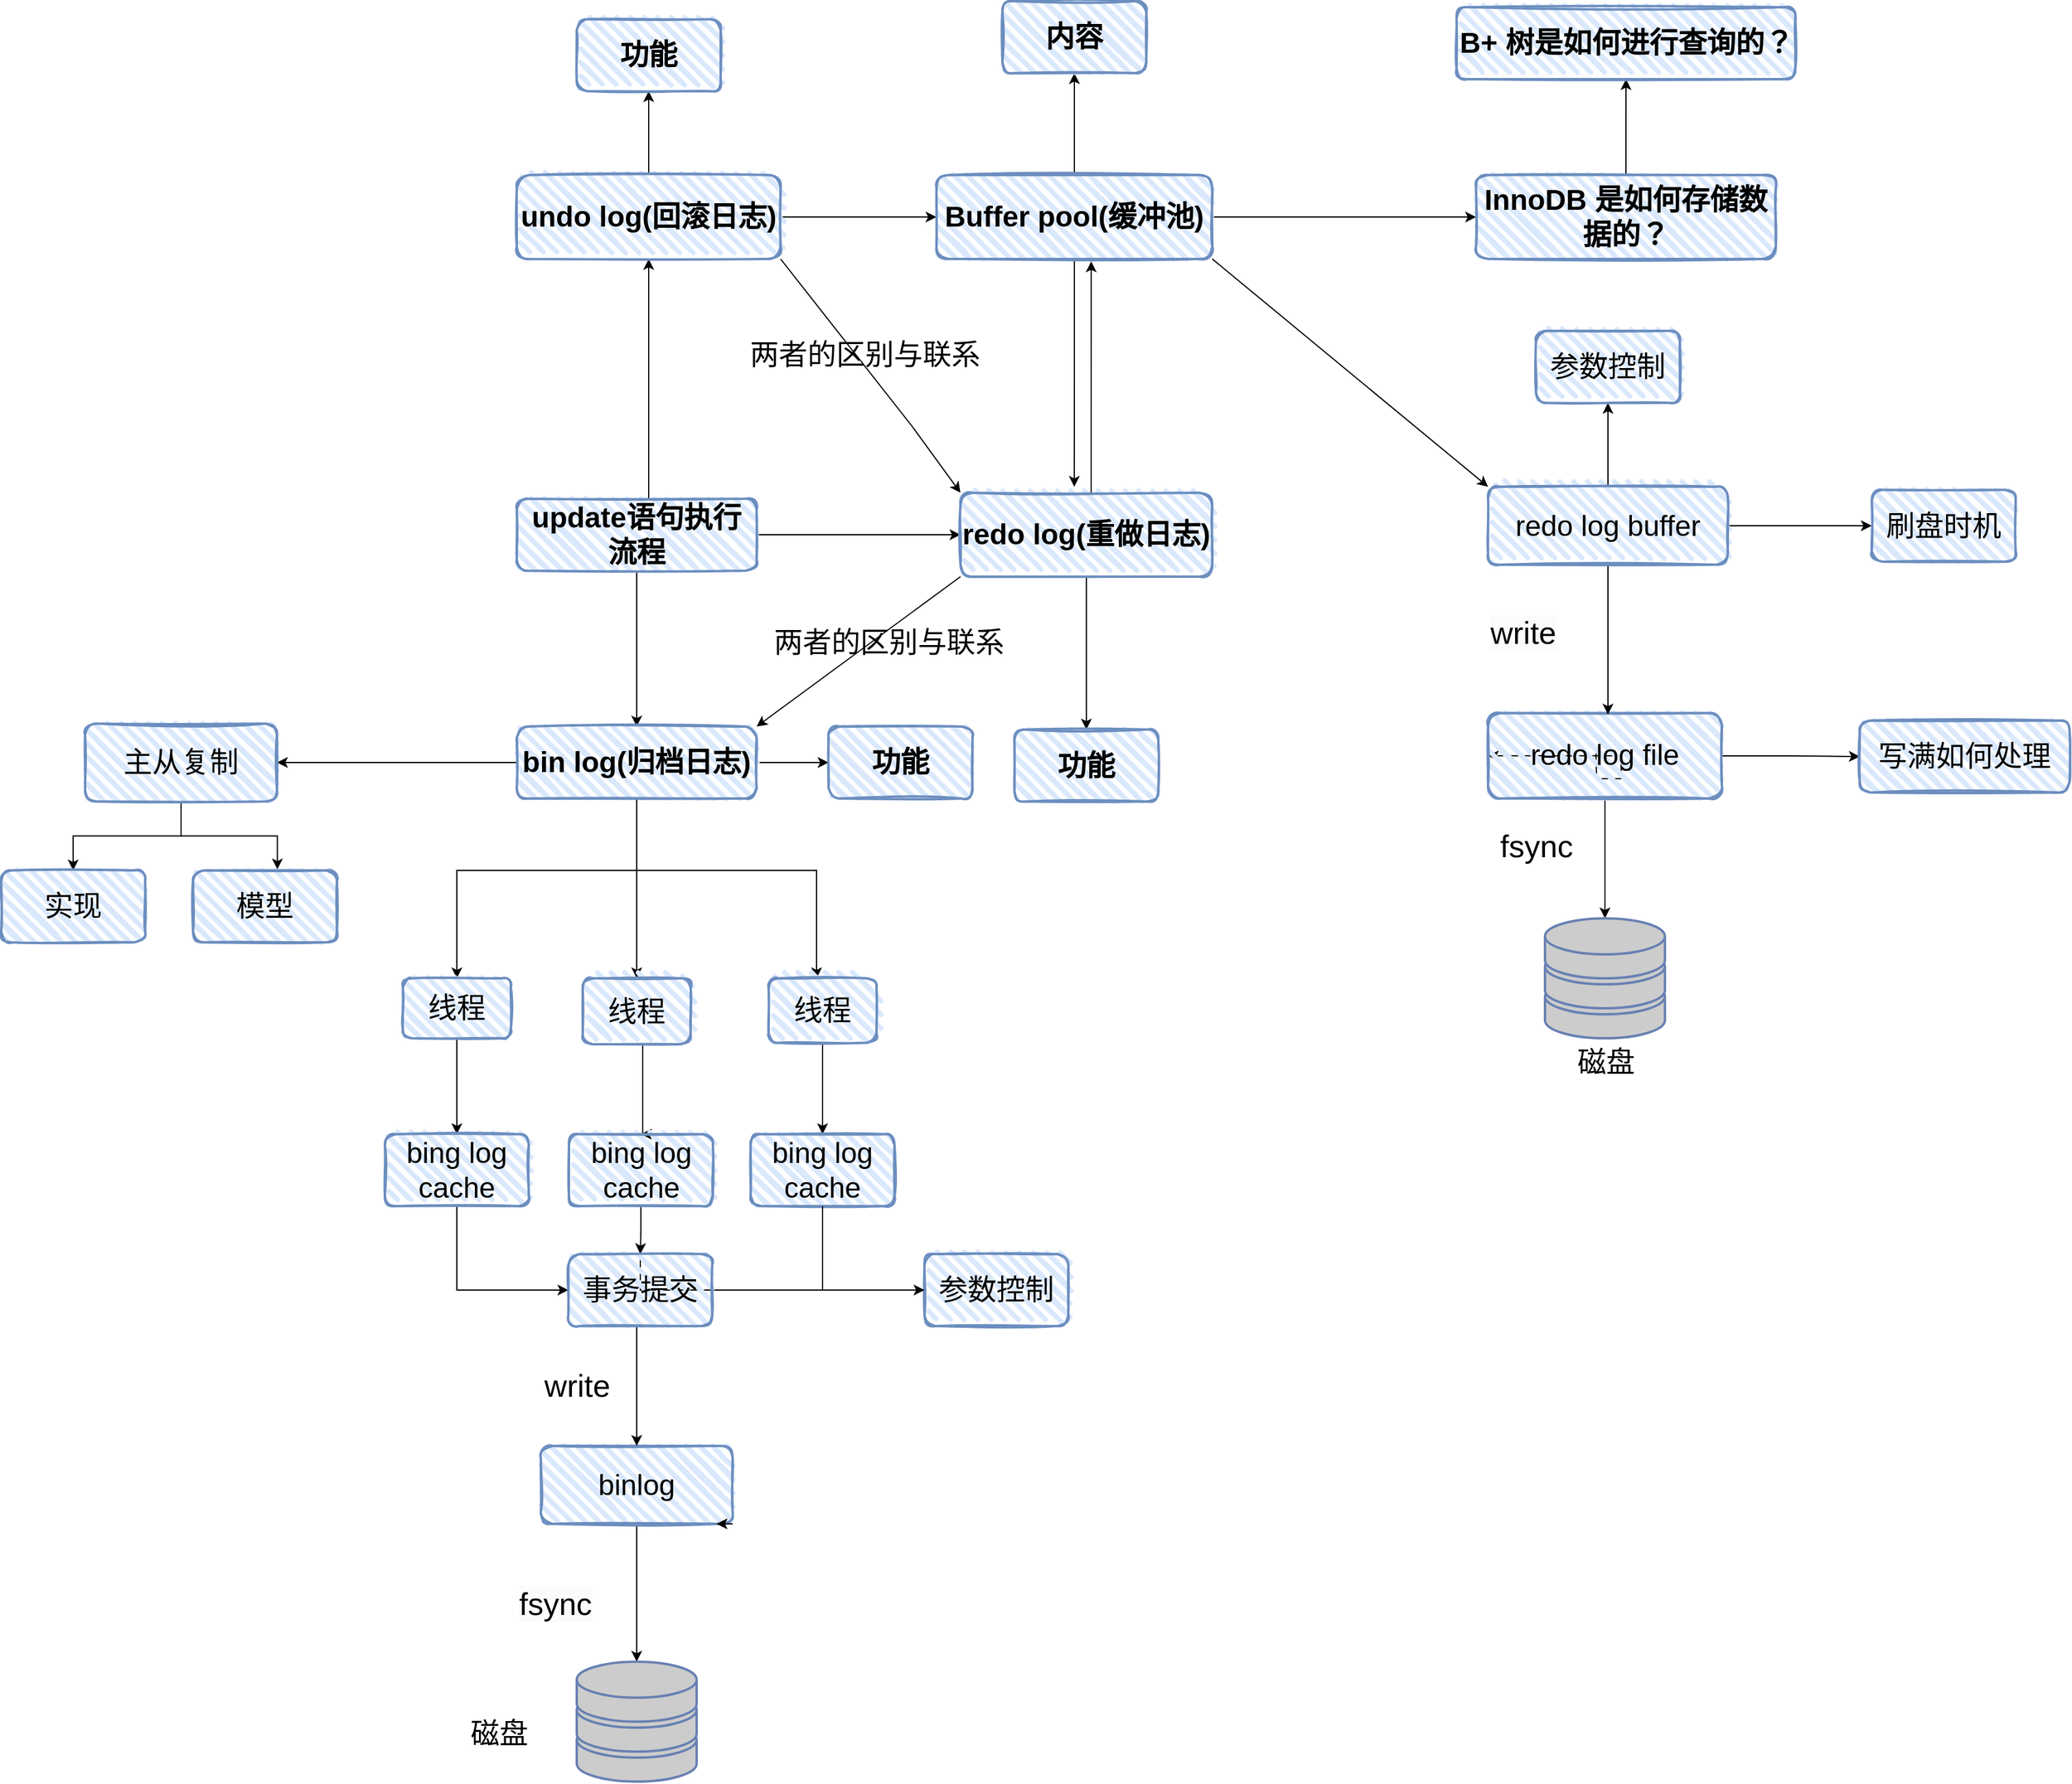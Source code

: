<mxfile version="20.8.16" type="github">
  <diagram id="e7usdUpXo5iLbDfutmgl" name="第 1 页">
    <mxGraphModel dx="3084" dy="2359" grid="1" gridSize="10" guides="1" tooltips="1" connect="1" arrows="1" fold="1" page="1" pageScale="1" pageWidth="827" pageHeight="1169" math="0" shadow="0">
      <root>
        <mxCell id="0" />
        <mxCell id="1" parent="0" />
        <mxCell id="0c3AmFxdO18scSqZdb3u-10" style="edgeStyle=orthogonalEdgeStyle;rounded=0;orthogonalLoop=1;jettySize=auto;html=1;entryX=0.5;entryY=1;entryDx=0;entryDy=0;" parent="1" source="0c3AmFxdO18scSqZdb3u-2" target="0c3AmFxdO18scSqZdb3u-4" edge="1">
          <mxGeometry relative="1" as="geometry">
            <Array as="points">
              <mxPoint x="420" y="230" />
              <mxPoint x="420" y="230" />
            </Array>
          </mxGeometry>
        </mxCell>
        <mxCell id="0c3AmFxdO18scSqZdb3u-11" style="edgeStyle=orthogonalEdgeStyle;rounded=0;orthogonalLoop=1;jettySize=auto;html=1;entryX=0;entryY=0.5;entryDx=0;entryDy=0;" parent="1" source="0c3AmFxdO18scSqZdb3u-2" target="0c3AmFxdO18scSqZdb3u-6" edge="1">
          <mxGeometry relative="1" as="geometry" />
        </mxCell>
        <mxCell id="LtfJeAL9DBpkxnp7Dvny-33" style="edgeStyle=orthogonalEdgeStyle;rounded=0;orthogonalLoop=1;jettySize=auto;html=1;entryX=0.5;entryY=0;entryDx=0;entryDy=0;fontSize=24;" edge="1" parent="1" source="0c3AmFxdO18scSqZdb3u-2" target="ASMzy9aAmaaJTqnwQeLn-1">
          <mxGeometry relative="1" as="geometry" />
        </mxCell>
        <mxCell id="0c3AmFxdO18scSqZdb3u-2" value="update语句执行流程" style="rounded=1;whiteSpace=wrap;html=1;strokeWidth=2;fillWeight=4;hachureGap=8;hachureAngle=45;fillColor=#dae8fc;sketch=1;glass=0;strokeColor=#6c8ebf;fontSize=24;fontStyle=1" parent="1" vertex="1">
          <mxGeometry x="310" y="290" width="200" height="60" as="geometry" />
        </mxCell>
        <mxCell id="0c3AmFxdO18scSqZdb3u-12" style="edgeStyle=orthogonalEdgeStyle;rounded=0;orthogonalLoop=1;jettySize=auto;html=1;entryX=0;entryY=0.5;entryDx=0;entryDy=0;" parent="1" source="0c3AmFxdO18scSqZdb3u-4" target="0c3AmFxdO18scSqZdb3u-9" edge="1">
          <mxGeometry relative="1" as="geometry" />
        </mxCell>
        <mxCell id="LtfJeAL9DBpkxnp7Dvny-20" value="" style="edgeStyle=orthogonalEdgeStyle;rounded=0;orthogonalLoop=1;jettySize=auto;html=1;" edge="1" parent="1" source="0c3AmFxdO18scSqZdb3u-4" target="LtfJeAL9DBpkxnp7Dvny-19">
          <mxGeometry relative="1" as="geometry" />
        </mxCell>
        <mxCell id="0c3AmFxdO18scSqZdb3u-4" value="undo log(回滚日志)" style="rounded=1;whiteSpace=wrap;html=1;strokeWidth=2;fillWeight=4;hachureGap=8;hachureAngle=45;fillColor=#dae8fc;sketch=1;glass=0;strokeColor=#6c8ebf;fontSize=24;fontStyle=1" parent="1" vertex="1">
          <mxGeometry x="310" y="20" width="220" height="70" as="geometry" />
        </mxCell>
        <mxCell id="0c3AmFxdO18scSqZdb3u-50" style="edgeStyle=orthogonalEdgeStyle;rounded=0;orthogonalLoop=1;jettySize=auto;html=1;entryX=0.561;entryY=1.029;entryDx=0;entryDy=0;entryPerimeter=0;fontSize=24;" parent="1" source="0c3AmFxdO18scSqZdb3u-6" target="0c3AmFxdO18scSqZdb3u-9" edge="1">
          <mxGeometry relative="1" as="geometry">
            <Array as="points">
              <mxPoint x="789" y="230" />
              <mxPoint x="789" y="230" />
            </Array>
          </mxGeometry>
        </mxCell>
        <mxCell id="LtfJeAL9DBpkxnp7Dvny-28" value="" style="edgeStyle=orthogonalEdgeStyle;rounded=0;orthogonalLoop=1;jettySize=auto;html=1;fontSize=24;" edge="1" parent="1" source="0c3AmFxdO18scSqZdb3u-6" target="LtfJeAL9DBpkxnp7Dvny-27">
          <mxGeometry relative="1" as="geometry" />
        </mxCell>
        <mxCell id="0c3AmFxdO18scSqZdb3u-6" value="redo log(重做日志)" style="rounded=1;whiteSpace=wrap;html=1;strokeWidth=2;fillWeight=4;hachureGap=8;hachureAngle=45;fillColor=#dae8fc;sketch=1;glass=0;strokeColor=#6c8ebf;fontSize=24;fontStyle=1" parent="1" vertex="1">
          <mxGeometry x="680" y="285" width="210" height="70" as="geometry" />
        </mxCell>
        <mxCell id="0c3AmFxdO18scSqZdb3u-14" value="" style="edgeStyle=orthogonalEdgeStyle;rounded=0;orthogonalLoop=1;jettySize=auto;html=1;" parent="1" source="0c3AmFxdO18scSqZdb3u-9" target="0c3AmFxdO18scSqZdb3u-13" edge="1">
          <mxGeometry relative="1" as="geometry" />
        </mxCell>
        <mxCell id="0c3AmFxdO18scSqZdb3u-19" style="edgeStyle=orthogonalEdgeStyle;rounded=0;orthogonalLoop=1;jettySize=auto;html=1;entryX=0.452;entryY=-0.071;entryDx=0;entryDy=0;entryPerimeter=0;" parent="1" source="0c3AmFxdO18scSqZdb3u-9" target="0c3AmFxdO18scSqZdb3u-6" edge="1">
          <mxGeometry relative="1" as="geometry" />
        </mxCell>
        <mxCell id="LtfJeAL9DBpkxnp7Dvny-26" value="" style="edgeStyle=orthogonalEdgeStyle;rounded=0;orthogonalLoop=1;jettySize=auto;html=1;fontSize=24;" edge="1" parent="1" source="0c3AmFxdO18scSqZdb3u-9" target="LtfJeAL9DBpkxnp7Dvny-25">
          <mxGeometry relative="1" as="geometry" />
        </mxCell>
        <mxCell id="0c3AmFxdO18scSqZdb3u-9" value="Buffer pool(缓冲池)" style="rounded=1;whiteSpace=wrap;html=1;strokeWidth=2;fillWeight=4;hachureGap=8;hachureAngle=45;fillColor=#dae8fc;sketch=1;glass=0;strokeColor=#6c8ebf;fontSize=24;fontStyle=1" parent="1" vertex="1">
          <mxGeometry x="660" y="20" width="230" height="70" as="geometry" />
        </mxCell>
        <mxCell id="0c3AmFxdO18scSqZdb3u-18" value="" style="edgeStyle=orthogonalEdgeStyle;rounded=0;orthogonalLoop=1;jettySize=auto;html=1;" parent="1" source="0c3AmFxdO18scSqZdb3u-13" target="0c3AmFxdO18scSqZdb3u-17" edge="1">
          <mxGeometry relative="1" as="geometry" />
        </mxCell>
        <mxCell id="0c3AmFxdO18scSqZdb3u-13" value="InnoDB 是如何存储数据的？" style="whiteSpace=wrap;html=1;fontSize=24;fillColor=#dae8fc;strokeColor=#6c8ebf;rounded=1;strokeWidth=2;fillWeight=4;hachureGap=8;hachureAngle=45;sketch=1;glass=0;fontStyle=1;" parent="1" vertex="1">
          <mxGeometry x="1110" y="20" width="250" height="70" as="geometry" />
        </mxCell>
        <mxCell id="0c3AmFxdO18scSqZdb3u-17" value="B+ 树是如何进行查询的？" style="whiteSpace=wrap;html=1;fontSize=24;fillColor=#dae8fc;strokeColor=#6c8ebf;rounded=1;strokeWidth=2;fillWeight=4;hachureGap=8;hachureAngle=45;sketch=1;glass=0;fontStyle=1;" parent="1" vertex="1">
          <mxGeometry x="1093.75" y="-120" width="282.5" height="60" as="geometry" />
        </mxCell>
        <mxCell id="0c3AmFxdO18scSqZdb3u-22" value="" style="endArrow=classic;html=1;rounded=0;entryX=0;entryY=0;entryDx=0;entryDy=0;exitX=1;exitY=1;exitDx=0;exitDy=0;" parent="1" source="0c3AmFxdO18scSqZdb3u-4" target="0c3AmFxdO18scSqZdb3u-6" edge="1">
          <mxGeometry width="50" height="50" relative="1" as="geometry">
            <mxPoint x="570" y="200" as="sourcePoint" />
            <mxPoint x="640" y="160" as="targetPoint" />
            <Array as="points">
              <mxPoint x="640" y="230" />
            </Array>
          </mxGeometry>
        </mxCell>
        <mxCell id="0c3AmFxdO18scSqZdb3u-44" style="edgeStyle=orthogonalEdgeStyle;rounded=0;orthogonalLoop=1;jettySize=auto;html=1;entryX=0;entryY=0.5;entryDx=0;entryDy=0;fontSize=24;" parent="1" target="0c3AmFxdO18scSqZdb3u-30" edge="1">
          <mxGeometry relative="1" as="geometry">
            <mxPoint x="1210" y="502.5" as="sourcePoint" />
          </mxGeometry>
        </mxCell>
        <mxCell id="0c3AmFxdO18scSqZdb3u-56" style="edgeStyle=orthogonalEdgeStyle;rounded=0;orthogonalLoop=1;jettySize=auto;html=1;entryX=0;entryY=0.5;entryDx=0;entryDy=0;fontSize=24;" parent="1" source="0c3AmFxdO18scSqZdb3u-30" target="0c3AmFxdO18scSqZdb3u-48" edge="1">
          <mxGeometry relative="1" as="geometry" />
        </mxCell>
        <mxCell id="0c3AmFxdO18scSqZdb3u-59" style="edgeStyle=orthogonalEdgeStyle;rounded=0;orthogonalLoop=1;jettySize=auto;html=1;entryX=0.5;entryY=0;entryDx=0;entryDy=0;entryPerimeter=0;fontSize=24;" parent="1" source="0c3AmFxdO18scSqZdb3u-30" target="0c3AmFxdO18scSqZdb3u-58" edge="1">
          <mxGeometry relative="1" as="geometry" />
        </mxCell>
        <mxCell id="0c3AmFxdO18scSqZdb3u-30" value="redo log file" style="whiteSpace=wrap;html=1;fontSize=24;fillColor=#dae8fc;strokeColor=#6c8ebf;rounded=1;glass=0;sketch=1;fillWeight=4;hachureGap=8;hachureAngle=45;strokeWidth=2;" parent="1" vertex="1">
          <mxGeometry x="1120" y="468.75" width="195" height="71.25" as="geometry" />
        </mxCell>
        <mxCell id="0c3AmFxdO18scSqZdb3u-48" value="写满如何处理" style="whiteSpace=wrap;html=1;fontSize=24;fillColor=#dae8fc;strokeColor=#6c8ebf;rounded=1;glass=0;sketch=1;fillWeight=4;hachureGap=8;hachureAngle=45;strokeWidth=2;" parent="1" vertex="1">
          <mxGeometry x="1430" y="475" width="175" height="60" as="geometry" />
        </mxCell>
        <mxCell id="0c3AmFxdO18scSqZdb3u-55" style="edgeStyle=orthogonalEdgeStyle;rounded=0;orthogonalLoop=1;jettySize=auto;html=1;fontSize=24;" parent="1" source="0c3AmFxdO18scSqZdb3u-52" edge="1">
          <mxGeometry relative="1" as="geometry">
            <mxPoint x="1220" y="470" as="targetPoint" />
            <Array as="points">
              <mxPoint x="1220" y="400" />
              <mxPoint x="1220" y="400" />
            </Array>
          </mxGeometry>
        </mxCell>
        <mxCell id="LtfJeAL9DBpkxnp7Dvny-30" value="" style="edgeStyle=orthogonalEdgeStyle;rounded=0;orthogonalLoop=1;jettySize=auto;html=1;fontSize=24;" edge="1" parent="1" source="0c3AmFxdO18scSqZdb3u-52" target="LtfJeAL9DBpkxnp7Dvny-29">
          <mxGeometry relative="1" as="geometry" />
        </mxCell>
        <mxCell id="LtfJeAL9DBpkxnp7Dvny-32" value="" style="edgeStyle=orthogonalEdgeStyle;rounded=0;orthogonalLoop=1;jettySize=auto;html=1;fontSize=24;" edge="1" parent="1" source="0c3AmFxdO18scSqZdb3u-52" target="LtfJeAL9DBpkxnp7Dvny-31">
          <mxGeometry relative="1" as="geometry" />
        </mxCell>
        <mxCell id="0c3AmFxdO18scSqZdb3u-52" value="redo log buffer" style="whiteSpace=wrap;html=1;rounded=1;glass=0;sketch=1;fillWeight=4;hachureGap=8;hachureAngle=45;strokeColor=#6c8ebf;strokeWidth=2;fontFamily=Helvetica;fontSize=24;fontColor=default;fillColor=#dae8fc;" parent="1" vertex="1">
          <mxGeometry x="1120" y="280" width="200" height="65" as="geometry" />
        </mxCell>
        <mxCell id="0c3AmFxdO18scSqZdb3u-53" value="" style="endArrow=classic;html=1;rounded=0;fontSize=24;exitX=1;exitY=1;exitDx=0;exitDy=0;" parent="1" source="0c3AmFxdO18scSqZdb3u-9" edge="1">
          <mxGeometry width="50" height="50" relative="1" as="geometry">
            <mxPoint x="1090" y="250" as="sourcePoint" />
            <mxPoint x="1120" y="280" as="targetPoint" />
          </mxGeometry>
        </mxCell>
        <mxCell id="0c3AmFxdO18scSqZdb3u-58" value="" style="fontColor=#0066CC;verticalAlign=top;verticalLabelPosition=bottom;labelPosition=center;align=center;html=1;outlineConnect=0;fillColor=#CCCCCC;strokeColor=#6881B3;gradientColor=none;gradientDirection=north;strokeWidth=2;shape=mxgraph.networks.storage;fontSize=24;" parent="1" vertex="1">
          <mxGeometry x="1167.5" y="640" width="100" height="100" as="geometry" />
        </mxCell>
        <mxCell id="0c3AmFxdO18scSqZdb3u-60" value="磁盘" style="text;html=1;align=center;verticalAlign=middle;resizable=0;points=[];autosize=1;strokeColor=none;fillColor=none;fontSize=24;" parent="1" vertex="1">
          <mxGeometry x="1182.5" y="740" width="70" height="40" as="geometry" />
        </mxCell>
        <mxCell id="LtfJeAL9DBpkxnp7Dvny-4" style="edgeStyle=orthogonalEdgeStyle;rounded=0;orthogonalLoop=1;jettySize=auto;html=1;entryX=0.5;entryY=0;entryDx=0;entryDy=0;" edge="1" parent="1" source="ASMzy9aAmaaJTqnwQeLn-1" target="RjXducxcz7Og2gROmxH5-5">
          <mxGeometry relative="1" as="geometry">
            <Array as="points">
              <mxPoint x="410" y="600" />
              <mxPoint x="260" y="600" />
              <mxPoint x="260" y="690" />
            </Array>
          </mxGeometry>
        </mxCell>
        <mxCell id="LtfJeAL9DBpkxnp7Dvny-5" style="edgeStyle=orthogonalEdgeStyle;rounded=0;orthogonalLoop=1;jettySize=auto;html=1;entryX=0.5;entryY=0;entryDx=0;entryDy=0;" edge="1" parent="1" source="ASMzy9aAmaaJTqnwQeLn-1" target="RjXducxcz7Og2gROmxH5-7">
          <mxGeometry relative="1" as="geometry">
            <Array as="points">
              <mxPoint x="410" y="660" />
            </Array>
          </mxGeometry>
        </mxCell>
        <mxCell id="LtfJeAL9DBpkxnp7Dvny-7" style="edgeStyle=orthogonalEdgeStyle;rounded=0;orthogonalLoop=1;jettySize=auto;html=1;" edge="1" parent="1" source="ASMzy9aAmaaJTqnwQeLn-1" target="RjXducxcz7Og2gROmxH5-6">
          <mxGeometry relative="1" as="geometry">
            <Array as="points">
              <mxPoint x="410" y="600" />
              <mxPoint x="560" y="600" />
            </Array>
          </mxGeometry>
        </mxCell>
        <mxCell id="LtfJeAL9DBpkxnp7Dvny-35" style="edgeStyle=orthogonalEdgeStyle;rounded=0;orthogonalLoop=1;jettySize=auto;html=1;entryX=1;entryY=0.5;entryDx=0;entryDy=0;fontSize=24;" edge="1" parent="1" source="ASMzy9aAmaaJTqnwQeLn-1" target="ASMzy9aAmaaJTqnwQeLn-6">
          <mxGeometry relative="1" as="geometry" />
        </mxCell>
        <mxCell id="LtfJeAL9DBpkxnp7Dvny-46" value="" style="edgeStyle=orthogonalEdgeStyle;rounded=0;orthogonalLoop=1;jettySize=auto;html=1;fontSize=24;" edge="1" parent="1" source="ASMzy9aAmaaJTqnwQeLn-1" target="LtfJeAL9DBpkxnp7Dvny-45">
          <mxGeometry relative="1" as="geometry" />
        </mxCell>
        <mxCell id="ASMzy9aAmaaJTqnwQeLn-1" value="bin log(归档日志)" style="rounded=1;whiteSpace=wrap;html=1;strokeWidth=2;fillWeight=4;hachureGap=8;hachureAngle=45;fillColor=#dae8fc;sketch=1;glass=0;strokeColor=#6c8ebf;fontSize=24;fontStyle=1" parent="1" vertex="1">
          <mxGeometry x="310" y="480" width="200" height="60" as="geometry" />
        </mxCell>
        <mxCell id="LtfJeAL9DBpkxnp7Dvny-13" value="" style="edgeStyle=orthogonalEdgeStyle;rounded=0;orthogonalLoop=1;jettySize=auto;html=1;" edge="1" parent="1" source="ASMzy9aAmaaJTqnwQeLn-6" target="LtfJeAL9DBpkxnp7Dvny-12">
          <mxGeometry relative="1" as="geometry" />
        </mxCell>
        <mxCell id="LtfJeAL9DBpkxnp7Dvny-36" style="edgeStyle=orthogonalEdgeStyle;rounded=0;orthogonalLoop=1;jettySize=auto;html=1;entryX=0.586;entryY=-0.014;entryDx=0;entryDy=0;entryPerimeter=0;fontSize=24;" edge="1" parent="1" source="ASMzy9aAmaaJTqnwQeLn-6" target="LtfJeAL9DBpkxnp7Dvny-15">
          <mxGeometry relative="1" as="geometry" />
        </mxCell>
        <mxCell id="ASMzy9aAmaaJTqnwQeLn-6" value="主从复制" style="whiteSpace=wrap;html=1;rounded=1;glass=0;sketch=1;fillWeight=4;hachureGap=8;hachureAngle=45;strokeColor=#6c8ebf;strokeWidth=2;fontFamily=Helvetica;fontSize=24;fontColor=default;fillColor=#dae8fc;" parent="1" vertex="1">
          <mxGeometry x="-50" y="477.5" width="160" height="65" as="geometry" />
        </mxCell>
        <mxCell id="RjXducxcz7Og2gROmxH5-13" value="" style="edgeStyle=orthogonalEdgeStyle;rounded=0;orthogonalLoop=1;jettySize=auto;html=1;" parent="1" source="RjXducxcz7Og2gROmxH5-5" target="RjXducxcz7Og2gROmxH5-12" edge="1">
          <mxGeometry relative="1" as="geometry" />
        </mxCell>
        <mxCell id="RjXducxcz7Og2gROmxH5-5" value="线程" style="whiteSpace=wrap;html=1;rounded=1;glass=0;sketch=1;fillWeight=4;hachureGap=8;hachureAngle=45;strokeColor=#6c8ebf;strokeWidth=2;fontFamily=Helvetica;fontSize=24;fontColor=default;fillColor=#dae8fc;" parent="1" vertex="1">
          <mxGeometry x="215" y="690" width="90" height="50" as="geometry" />
        </mxCell>
        <mxCell id="LtfJeAL9DBpkxnp7Dvny-37" style="edgeStyle=orthogonalEdgeStyle;rounded=0;orthogonalLoop=1;jettySize=auto;html=1;entryX=0.5;entryY=0;entryDx=0;entryDy=0;fontSize=24;" edge="1" parent="1" source="RjXducxcz7Og2gROmxH5-6" target="RjXducxcz7Og2gROmxH5-15">
          <mxGeometry relative="1" as="geometry" />
        </mxCell>
        <mxCell id="RjXducxcz7Og2gROmxH5-6" value="线程" style="whiteSpace=wrap;html=1;rounded=1;glass=0;sketch=1;fillWeight=4;hachureGap=8;hachureAngle=45;strokeColor=#6c8ebf;strokeWidth=2;fontFamily=Helvetica;fontSize=24;fontColor=default;fillColor=#dae8fc;" parent="1" vertex="1">
          <mxGeometry x="520" y="690" width="90" height="53.75" as="geometry" />
        </mxCell>
        <mxCell id="RjXducxcz7Og2gROmxH5-16" style="edgeStyle=orthogonalEdgeStyle;rounded=0;orthogonalLoop=1;jettySize=auto;html=1;entryX=0.5;entryY=0;entryDx=0;entryDy=0;" parent="1" source="RjXducxcz7Og2gROmxH5-7" target="RjXducxcz7Og2gROmxH5-14" edge="1">
          <mxGeometry relative="1" as="geometry">
            <Array as="points">
              <mxPoint x="415" y="750" />
              <mxPoint x="415" y="750" />
            </Array>
          </mxGeometry>
        </mxCell>
        <mxCell id="RjXducxcz7Og2gROmxH5-7" value="线程" style="whiteSpace=wrap;html=1;rounded=1;glass=0;sketch=1;fillWeight=4;hachureGap=8;hachureAngle=45;strokeColor=#6c8ebf;strokeWidth=2;fontFamily=Helvetica;fontSize=24;fontColor=default;fillColor=#dae8fc;" parent="1" vertex="1">
          <mxGeometry x="365" y="690" width="90" height="55" as="geometry" />
        </mxCell>
        <mxCell id="LtfJeAL9DBpkxnp7Dvny-55" style="edgeStyle=orthogonalEdgeStyle;rounded=0;orthogonalLoop=1;jettySize=auto;html=1;fontSize=24;entryX=0;entryY=0.5;entryDx=0;entryDy=0;" edge="1" parent="1" source="RjXducxcz7Og2gROmxH5-12" target="LtfJeAL9DBpkxnp7Dvny-53">
          <mxGeometry relative="1" as="geometry">
            <mxPoint x="340" y="950" as="targetPoint" />
            <Array as="points">
              <mxPoint x="260" y="950" />
            </Array>
          </mxGeometry>
        </mxCell>
        <mxCell id="RjXducxcz7Og2gROmxH5-12" value="bing log cache" style="whiteSpace=wrap;html=1;fontSize=24;fillColor=#dae8fc;strokeColor=#6c8ebf;rounded=1;glass=0;sketch=1;fillWeight=4;hachureGap=8;hachureAngle=45;strokeWidth=2;" parent="1" vertex="1">
          <mxGeometry x="200" y="820" width="120" height="60" as="geometry" />
        </mxCell>
        <mxCell id="LtfJeAL9DBpkxnp7Dvny-38" style="edgeStyle=orthogonalEdgeStyle;rounded=0;orthogonalLoop=1;jettySize=auto;html=1;entryX=0.5;entryY=0;entryDx=0;entryDy=0;entryPerimeter=0;fontSize=24;" edge="1" parent="1" source="RjXducxcz7Og2gROmxH5-20" target="RjXducxcz7Og2gROmxH5-31">
          <mxGeometry relative="1" as="geometry" />
        </mxCell>
        <mxCell id="RjXducxcz7Og2gROmxH5-20" value="binlog " style="whiteSpace=wrap;html=1;rounded=1;glass=0;sketch=1;fillWeight=4;hachureGap=8;hachureAngle=45;strokeColor=#6c8ebf;strokeWidth=2;fontFamily=Helvetica;fontSize=24;fontColor=default;fillColor=#dae8fc;" parent="1" vertex="1">
          <mxGeometry x="330" y="1080" width="160" height="65" as="geometry" />
        </mxCell>
        <mxCell id="RjXducxcz7Og2gROmxH5-26" value="&lt;font style=&quot;font-size: 26px;&quot;&gt;write&lt;/font&gt;" style="text;html=1;align=center;verticalAlign=middle;resizable=0;points=[];autosize=1;strokeColor=none;fillColor=none;" parent="1" vertex="1">
          <mxGeometry x="320" y="1010" width="80" height="40" as="geometry" />
        </mxCell>
        <mxCell id="RjXducxcz7Og2gROmxH5-29" value="&lt;span style=&quot;color: rgb(0, 0, 0); font-family: Helvetica; font-size: 26px; font-style: normal; font-variant-ligatures: normal; font-variant-caps: normal; font-weight: 400; letter-spacing: normal; orphans: 2; text-align: center; text-indent: 0px; text-transform: none; widows: 2; word-spacing: 0px; -webkit-text-stroke-width: 0px; background-color: rgb(251, 251, 251); text-decoration-thickness: initial; text-decoration-style: initial; text-decoration-color: initial; float: none; display: inline !important;&quot;&gt;write&lt;/span&gt;" style="text;whiteSpace=wrap;html=1;fontSize=26;" parent="1" vertex="1">
          <mxGeometry x="1120" y="380" width="90" height="50" as="geometry" />
        </mxCell>
        <mxCell id="RjXducxcz7Og2gROmxH5-30" value="fsync" style="text;html=1;align=center;verticalAlign=middle;resizable=0;points=[];autosize=1;strokeColor=none;fillColor=none;fontSize=26;" parent="1" vertex="1">
          <mxGeometry x="1120" y="560" width="80" height="40" as="geometry" />
        </mxCell>
        <mxCell id="RjXducxcz7Og2gROmxH5-31" value="" style="fontColor=#0066CC;verticalAlign=top;verticalLabelPosition=bottom;labelPosition=center;align=center;html=1;outlineConnect=0;fillColor=#CCCCCC;strokeColor=#6881B3;gradientColor=none;gradientDirection=north;strokeWidth=2;shape=mxgraph.networks.storage;fontSize=24;" parent="1" vertex="1">
          <mxGeometry x="360" y="1260" width="100" height="100" as="geometry" />
        </mxCell>
        <mxCell id="RjXducxcz7Og2gROmxH5-32" value="磁盘" style="text;html=1;align=center;verticalAlign=middle;resizable=0;points=[];autosize=1;strokeColor=none;fillColor=none;fontSize=24;" parent="1" vertex="1">
          <mxGeometry x="260" y="1300" width="70" height="40" as="geometry" />
        </mxCell>
        <mxCell id="RjXducxcz7Og2gROmxH5-34" value="&lt;span style=&quot;color: rgb(0, 0, 0); font-family: Helvetica; font-size: 26px; font-style: normal; font-variant-ligatures: normal; font-variant-caps: normal; font-weight: 400; letter-spacing: normal; orphans: 2; text-align: center; text-indent: 0px; text-transform: none; widows: 2; word-spacing: 0px; -webkit-text-stroke-width: 0px; background-color: rgb(251, 251, 251); text-decoration-thickness: initial; text-decoration-style: initial; text-decoration-color: initial; float: none; display: inline !important;&quot;&gt;fsync&lt;/span&gt;" style="text;whiteSpace=wrap;html=1;fontSize=26;" parent="1" vertex="1">
          <mxGeometry x="310" y="1190" width="90" height="50" as="geometry" />
        </mxCell>
        <mxCell id="RjXducxcz7Og2gROmxH5-15" value="bing log cache" style="whiteSpace=wrap;html=1;fontSize=24;fillColor=#dae8fc;strokeColor=#6c8ebf;rounded=1;glass=0;sketch=1;fillWeight=4;hachureGap=8;hachureAngle=45;strokeWidth=2;" parent="1" vertex="1">
          <mxGeometry x="505" y="820" width="120" height="60" as="geometry" />
        </mxCell>
        <mxCell id="LtfJeAL9DBpkxnp7Dvny-56" style="edgeStyle=orthogonalEdgeStyle;rounded=0;orthogonalLoop=1;jettySize=auto;html=1;entryX=0.5;entryY=0;entryDx=0;entryDy=0;fontSize=24;" edge="1" parent="1" source="RjXducxcz7Og2gROmxH5-14" target="LtfJeAL9DBpkxnp7Dvny-53">
          <mxGeometry relative="1" as="geometry" />
        </mxCell>
        <mxCell id="RjXducxcz7Og2gROmxH5-14" value="bing log cache" style="whiteSpace=wrap;html=1;fontSize=24;fillColor=#dae8fc;strokeColor=#6c8ebf;rounded=1;glass=0;sketch=1;fillWeight=4;hachureGap=8;hachureAngle=45;strokeWidth=2;" parent="1" vertex="1">
          <mxGeometry x="353.5" y="820" width="120" height="60" as="geometry" />
        </mxCell>
        <mxCell id="LtfJeAL9DBpkxnp7Dvny-12" value="实现" style="whiteSpace=wrap;html=1;fontSize=24;fillColor=#dae8fc;strokeColor=#6c8ebf;rounded=1;glass=0;sketch=1;fillWeight=4;hachureGap=8;hachureAngle=45;strokeWidth=2;" vertex="1" parent="1">
          <mxGeometry x="-120" y="600" width="120" height="60" as="geometry" />
        </mxCell>
        <mxCell id="LtfJeAL9DBpkxnp7Dvny-15" value="模型" style="whiteSpace=wrap;html=1;rounded=1;glass=0;sketch=1;fillWeight=4;hachureGap=8;hachureAngle=45;strokeColor=#6c8ebf;strokeWidth=2;fontFamily=Helvetica;fontSize=24;fontColor=default;fillColor=#dae8fc;" vertex="1" parent="1">
          <mxGeometry x="40" y="600" width="120" height="60" as="geometry" />
        </mxCell>
        <mxCell id="LtfJeAL9DBpkxnp7Dvny-19" value="功能" style="whiteSpace=wrap;html=1;fontSize=24;fillColor=#dae8fc;strokeColor=#6c8ebf;rounded=1;strokeWidth=2;fillWeight=4;hachureGap=8;hachureAngle=45;sketch=1;glass=0;fontStyle=1;" vertex="1" parent="1">
          <mxGeometry x="360" y="-110" width="120" height="60" as="geometry" />
        </mxCell>
        <mxCell id="LtfJeAL9DBpkxnp7Dvny-24" value="&lt;font style=&quot;font-size: 24px;&quot;&gt;两者的区别与联系&lt;/font&gt;" style="text;html=1;align=center;verticalAlign=middle;resizable=0;points=[];autosize=1;strokeColor=none;fillColor=none;" vertex="1" parent="1">
          <mxGeometry x="490" y="150" width="220" height="40" as="geometry" />
        </mxCell>
        <mxCell id="LtfJeAL9DBpkxnp7Dvny-25" value="内容" style="whiteSpace=wrap;html=1;fontSize=24;fillColor=#dae8fc;strokeColor=#6c8ebf;rounded=1;strokeWidth=2;fillWeight=4;hachureGap=8;hachureAngle=45;sketch=1;glass=0;fontStyle=1;" vertex="1" parent="1">
          <mxGeometry x="715" y="-125" width="120" height="60" as="geometry" />
        </mxCell>
        <mxCell id="LtfJeAL9DBpkxnp7Dvny-27" value="功能" style="whiteSpace=wrap;html=1;fontSize=24;fillColor=#dae8fc;strokeColor=#6c8ebf;rounded=1;strokeWidth=2;fillWeight=4;hachureGap=8;hachureAngle=45;sketch=1;glass=0;fontStyle=1;" vertex="1" parent="1">
          <mxGeometry x="725" y="482.5" width="120" height="60" as="geometry" />
        </mxCell>
        <mxCell id="LtfJeAL9DBpkxnp7Dvny-29" value="参数控制" style="whiteSpace=wrap;html=1;fontSize=24;fillColor=#dae8fc;strokeColor=#6c8ebf;rounded=1;glass=0;sketch=1;fillWeight=4;hachureGap=8;hachureAngle=45;strokeWidth=2;" vertex="1" parent="1">
          <mxGeometry x="1160" y="150" width="120" height="60" as="geometry" />
        </mxCell>
        <mxCell id="LtfJeAL9DBpkxnp7Dvny-31" value="刷盘时机" style="whiteSpace=wrap;html=1;fontSize=24;fillColor=#dae8fc;strokeColor=#6c8ebf;rounded=1;glass=0;sketch=1;fillWeight=4;hachureGap=8;hachureAngle=45;strokeWidth=2;" vertex="1" parent="1">
          <mxGeometry x="1440" y="282.5" width="120" height="60" as="geometry" />
        </mxCell>
        <mxCell id="LtfJeAL9DBpkxnp7Dvny-39" value="参数控制" style="whiteSpace=wrap;html=1;fontSize=24;fillColor=#dae8fc;strokeColor=#6c8ebf;rounded=1;glass=0;sketch=1;fillWeight=4;hachureGap=8;hachureAngle=45;strokeWidth=2;" vertex="1" parent="1">
          <mxGeometry x="650" y="920" width="120" height="60" as="geometry" />
        </mxCell>
        <mxCell id="LtfJeAL9DBpkxnp7Dvny-43" value="" style="endArrow=classic;html=1;rounded=0;entryX=1;entryY=0;entryDx=0;entryDy=0;exitX=0;exitY=1;exitDx=0;exitDy=0;" edge="1" parent="1" source="0c3AmFxdO18scSqZdb3u-6" target="ASMzy9aAmaaJTqnwQeLn-1">
          <mxGeometry width="50" height="50" relative="1" as="geometry">
            <mxPoint x="555" y="350" as="sourcePoint" />
            <mxPoint x="705" y="545" as="targetPoint" />
            <Array as="points" />
          </mxGeometry>
        </mxCell>
        <mxCell id="LtfJeAL9DBpkxnp7Dvny-44" value="&lt;font style=&quot;font-size: 24px;&quot;&gt;两者的区别与联系&lt;/font&gt;" style="text;html=1;align=center;verticalAlign=middle;resizable=0;points=[];autosize=1;strokeColor=none;fillColor=none;" vertex="1" parent="1">
          <mxGeometry x="510" y="390" width="220" height="40" as="geometry" />
        </mxCell>
        <mxCell id="LtfJeAL9DBpkxnp7Dvny-45" value="功能" style="whiteSpace=wrap;html=1;fontSize=24;fillColor=#dae8fc;strokeColor=#6c8ebf;rounded=1;strokeWidth=2;fillWeight=4;hachureGap=8;hachureAngle=45;sketch=1;glass=0;fontStyle=1;" vertex="1" parent="1">
          <mxGeometry x="570" y="480" width="120" height="60" as="geometry" />
        </mxCell>
        <mxCell id="LtfJeAL9DBpkxnp7Dvny-47" style="edgeStyle=orthogonalEdgeStyle;rounded=0;orthogonalLoop=1;jettySize=auto;html=1;exitX=1;exitY=1;exitDx=0;exitDy=0;entryX=0.916;entryY=1.003;entryDx=0;entryDy=0;entryPerimeter=0;fontSize=24;" edge="1" parent="1" source="RjXducxcz7Og2gROmxH5-20" target="RjXducxcz7Og2gROmxH5-20">
          <mxGeometry relative="1" as="geometry" />
        </mxCell>
        <mxCell id="LtfJeAL9DBpkxnp7Dvny-54" value="" style="edgeStyle=orthogonalEdgeStyle;rounded=0;orthogonalLoop=1;jettySize=auto;html=1;entryX=0.5;entryY=0;entryDx=0;entryDy=0;fontSize=24;endArrow=none;" edge="1" parent="1" source="RjXducxcz7Og2gROmxH5-15" target="LtfJeAL9DBpkxnp7Dvny-53">
          <mxGeometry relative="1" as="geometry">
            <mxPoint x="565.0" y="880" as="sourcePoint" />
            <mxPoint x="413.5" y="1012.5" as="targetPoint" />
            <Array as="points">
              <mxPoint x="565" y="950" />
            </Array>
          </mxGeometry>
        </mxCell>
        <mxCell id="LtfJeAL9DBpkxnp7Dvny-57" style="edgeStyle=orthogonalEdgeStyle;rounded=0;orthogonalLoop=1;jettySize=auto;html=1;entryX=0.5;entryY=0;entryDx=0;entryDy=0;fontSize=24;" edge="1" parent="1" source="LtfJeAL9DBpkxnp7Dvny-53" target="RjXducxcz7Og2gROmxH5-20">
          <mxGeometry relative="1" as="geometry">
            <Array as="points">
              <mxPoint x="410" y="1000" />
              <mxPoint x="410" y="1000" />
            </Array>
          </mxGeometry>
        </mxCell>
        <mxCell id="LtfJeAL9DBpkxnp7Dvny-58" style="edgeStyle=orthogonalEdgeStyle;rounded=0;orthogonalLoop=1;jettySize=auto;html=1;fontSize=24;" edge="1" parent="1" source="LtfJeAL9DBpkxnp7Dvny-53" target="LtfJeAL9DBpkxnp7Dvny-39">
          <mxGeometry relative="1" as="geometry" />
        </mxCell>
        <mxCell id="LtfJeAL9DBpkxnp7Dvny-53" value="事务提交" style="whiteSpace=wrap;html=1;rounded=1;glass=0;sketch=1;fillWeight=4;hachureGap=8;hachureAngle=45;strokeColor=#6c8ebf;strokeWidth=2;fontFamily=Helvetica;fontSize=24;fontColor=default;fillColor=#dae8fc;" vertex="1" parent="1">
          <mxGeometry x="353" y="920" width="120" height="60" as="geometry" />
        </mxCell>
      </root>
    </mxGraphModel>
  </diagram>
</mxfile>
